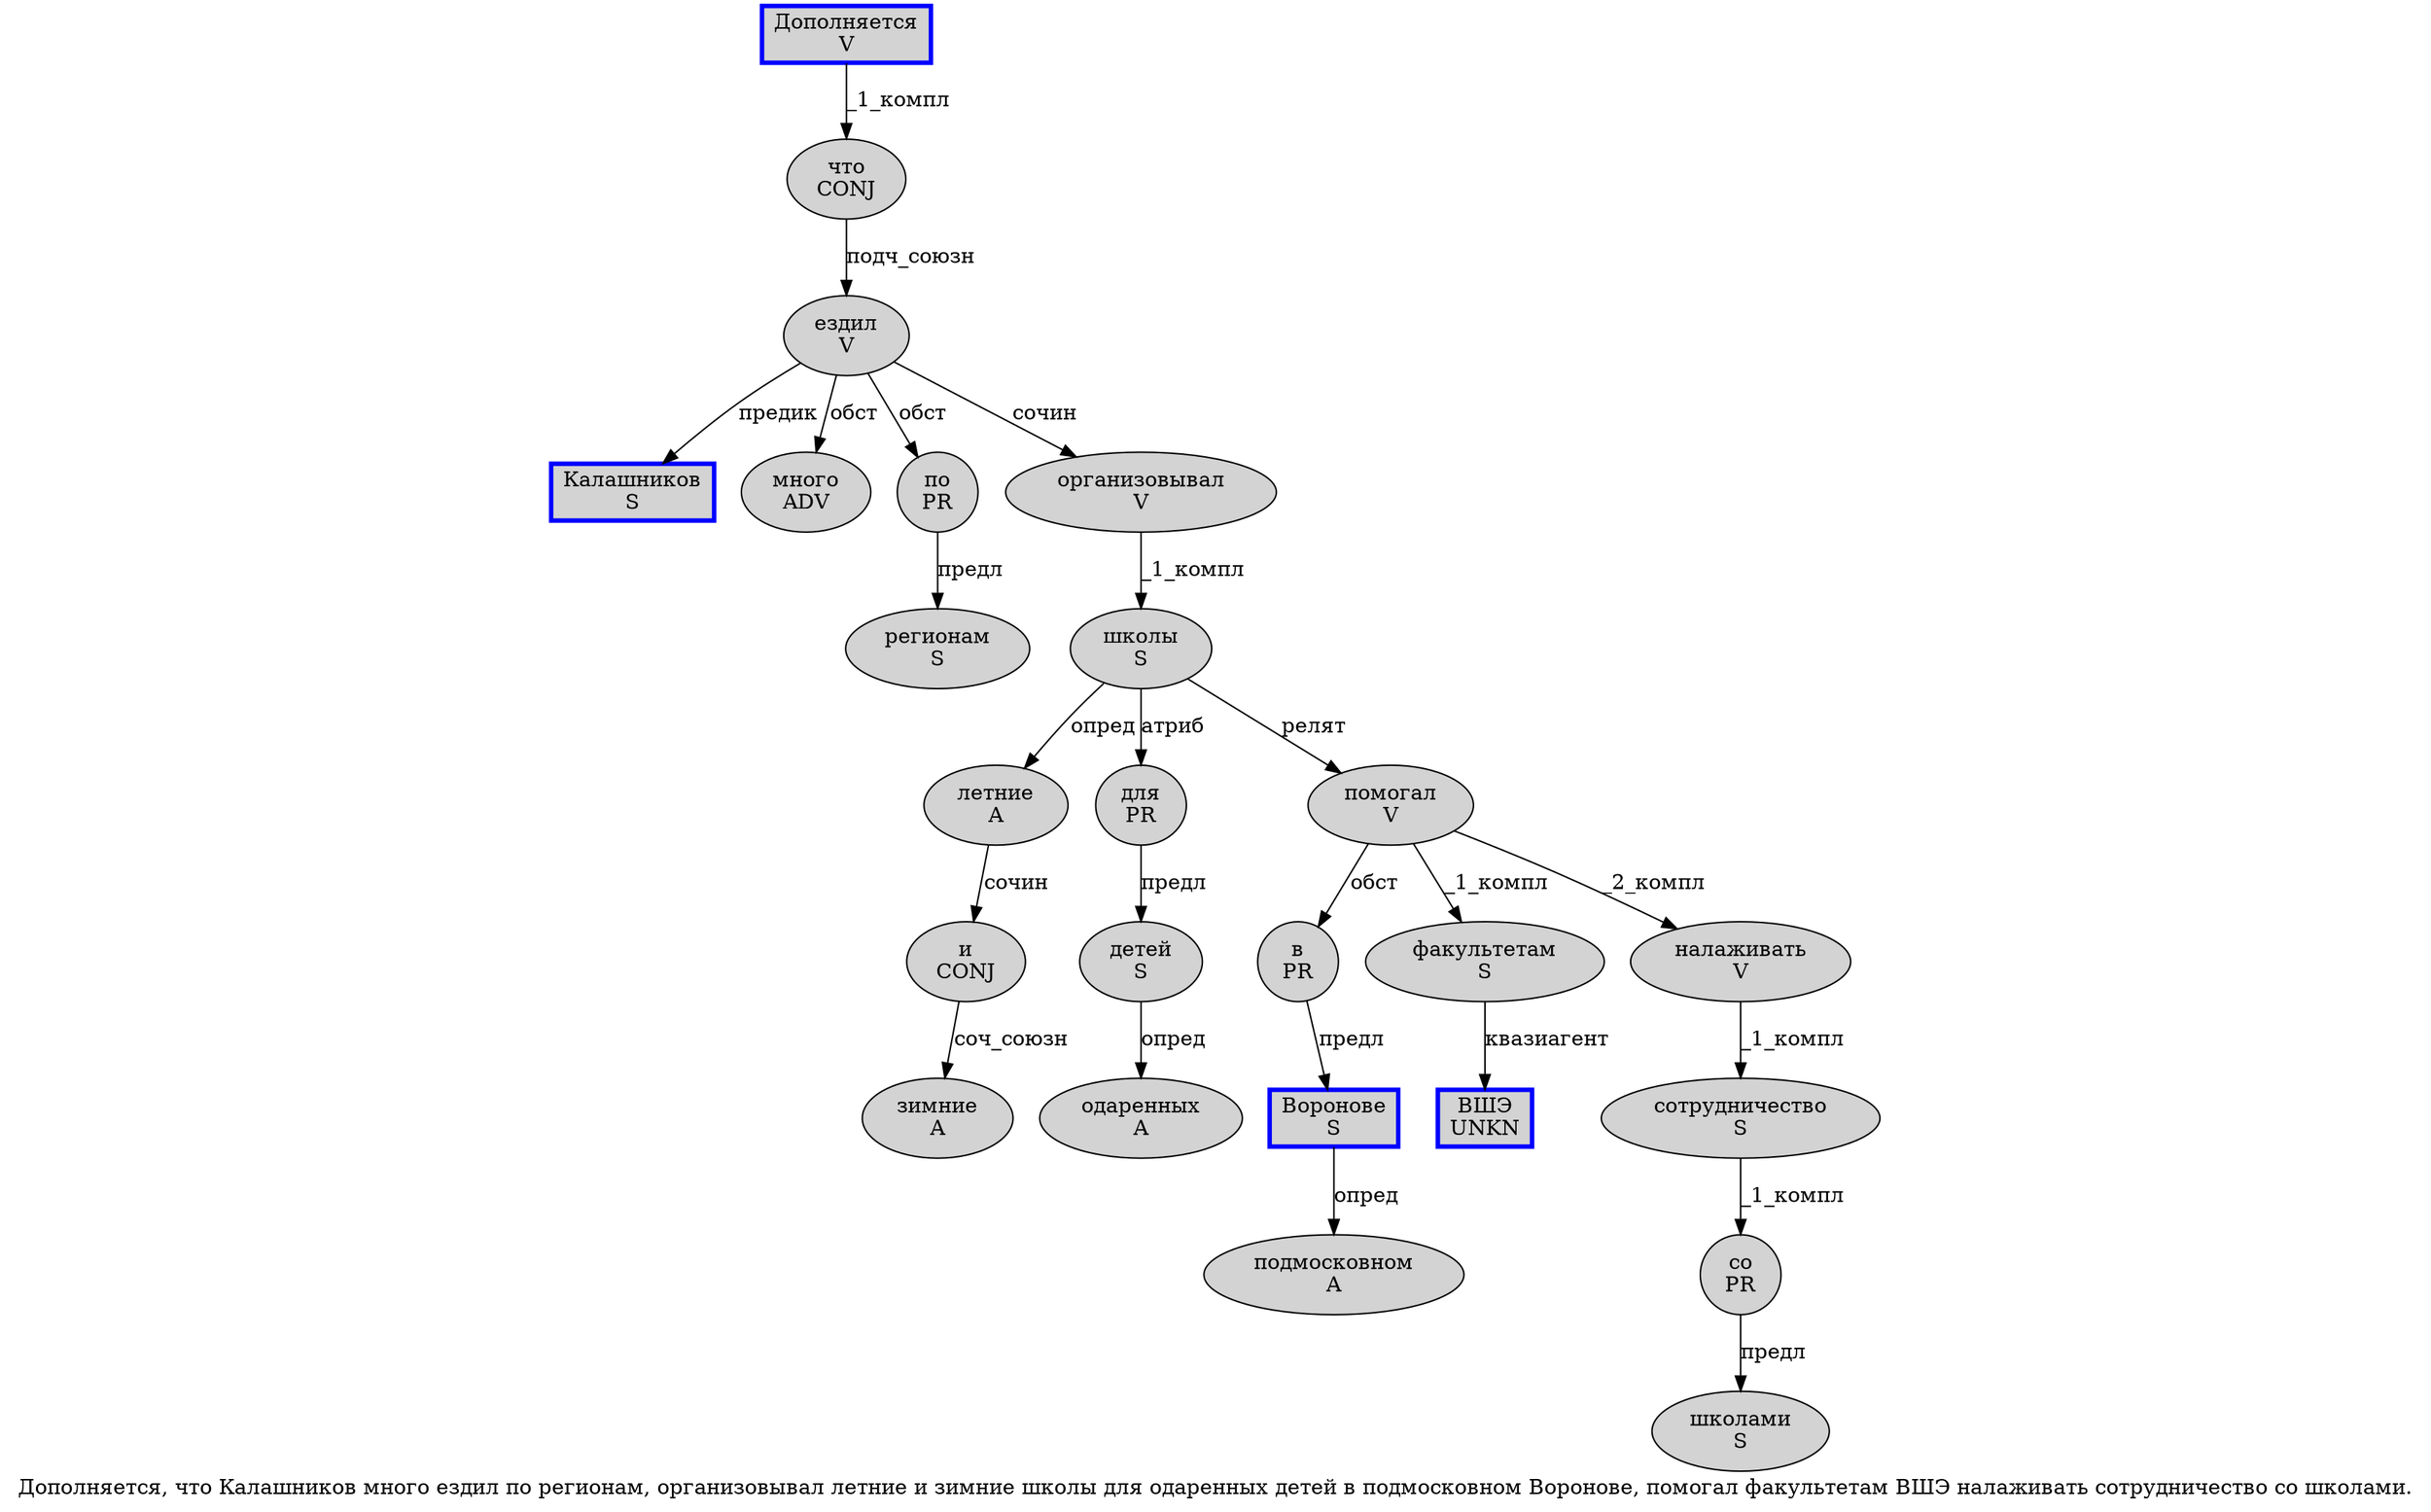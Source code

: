 digraph SENTENCE_199 {
	graph [label="Дополняется, что Калашников много ездил по регионам, организовывал летние и зимние школы для одаренных детей в подмосковном Воронове, помогал факультетам ВШЭ налаживать сотрудничество со школами."]
	node [style=filled]
		0 [label="Дополняется
V" color=blue fillcolor=lightgray penwidth=3 shape=box]
		2 [label="что
CONJ" color="" fillcolor=lightgray penwidth=1 shape=ellipse]
		3 [label="Калашников
S" color=blue fillcolor=lightgray penwidth=3 shape=box]
		4 [label="много
ADV" color="" fillcolor=lightgray penwidth=1 shape=ellipse]
		5 [label="ездил
V" color="" fillcolor=lightgray penwidth=1 shape=ellipse]
		6 [label="по
PR" color="" fillcolor=lightgray penwidth=1 shape=ellipse]
		7 [label="регионам
S" color="" fillcolor=lightgray penwidth=1 shape=ellipse]
		9 [label="организовывал
V" color="" fillcolor=lightgray penwidth=1 shape=ellipse]
		10 [label="летние
A" color="" fillcolor=lightgray penwidth=1 shape=ellipse]
		11 [label="и
CONJ" color="" fillcolor=lightgray penwidth=1 shape=ellipse]
		12 [label="зимние
A" color="" fillcolor=lightgray penwidth=1 shape=ellipse]
		13 [label="школы
S" color="" fillcolor=lightgray penwidth=1 shape=ellipse]
		14 [label="для
PR" color="" fillcolor=lightgray penwidth=1 shape=ellipse]
		15 [label="одаренных
A" color="" fillcolor=lightgray penwidth=1 shape=ellipse]
		16 [label="детей
S" color="" fillcolor=lightgray penwidth=1 shape=ellipse]
		17 [label="в
PR" color="" fillcolor=lightgray penwidth=1 shape=ellipse]
		18 [label="подмосковном
A" color="" fillcolor=lightgray penwidth=1 shape=ellipse]
		19 [label="Воронове
S" color=blue fillcolor=lightgray penwidth=3 shape=box]
		21 [label="помогал
V" color="" fillcolor=lightgray penwidth=1 shape=ellipse]
		22 [label="факультетам
S" color="" fillcolor=lightgray penwidth=1 shape=ellipse]
		23 [label="ВШЭ
UNKN" color=blue fillcolor=lightgray penwidth=3 shape=box]
		24 [label="налаживать
V" color="" fillcolor=lightgray penwidth=1 shape=ellipse]
		25 [label="сотрудничество
S" color="" fillcolor=lightgray penwidth=1 shape=ellipse]
		26 [label="со
PR" color="" fillcolor=lightgray penwidth=1 shape=ellipse]
		27 [label="школами
S" color="" fillcolor=lightgray penwidth=1 shape=ellipse]
			16 -> 15 [label="опред"]
			14 -> 16 [label="предл"]
			24 -> 25 [label="_1_компл"]
			2 -> 5 [label="подч_союзн"]
			13 -> 10 [label="опред"]
			13 -> 14 [label="атриб"]
			13 -> 21 [label="релят"]
			10 -> 11 [label="сочин"]
			26 -> 27 [label="предл"]
			6 -> 7 [label="предл"]
			5 -> 3 [label="предик"]
			5 -> 4 [label="обст"]
			5 -> 6 [label="обст"]
			5 -> 9 [label="сочин"]
			17 -> 19 [label="предл"]
			21 -> 17 [label="обст"]
			21 -> 22 [label="_1_компл"]
			21 -> 24 [label="_2_компл"]
			22 -> 23 [label="квазиагент"]
			9 -> 13 [label="_1_компл"]
			19 -> 18 [label="опред"]
			11 -> 12 [label="соч_союзн"]
			0 -> 2 [label="_1_компл"]
			25 -> 26 [label="_1_компл"]
}